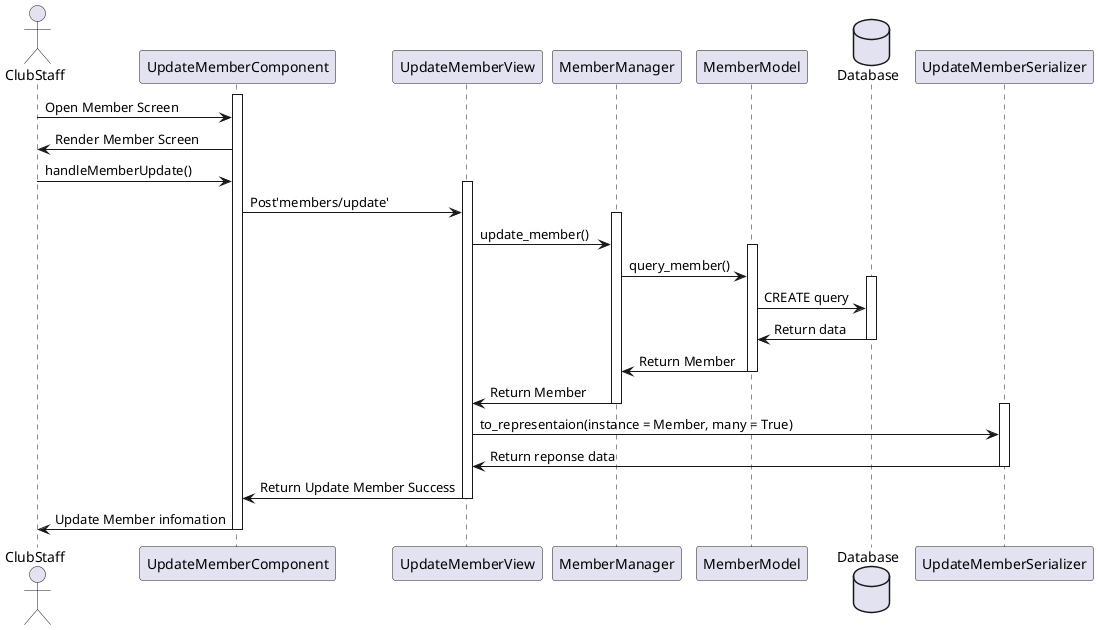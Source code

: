 @startuml
actor ClubStaff
activate UpdateMemberComponent
ClubStaff -> UpdateMemberComponent: Open Member Screen
UpdateMemberComponent -> ClubStaff: Render Member Screen
ClubStaff -> UpdateMemberComponent: handleMemberUpdate()
activate UpdateMemberView
UpdateMemberComponent -> UpdateMemberView:Post'members/update'
activate MemberManager
UpdateMemberView -> MemberManager: update_member()
activate MemberModel
MemberManager -> MemberModel: query_member()
database Database
activate Database
MemberModel -> Database: CREATE query
Database -> MemberModel: Return data
deactivate Database
MemberModel -> MemberManager: Return Member
deactivate MemberModel
MemberManager -> UpdateMemberView: Return Member
deactivate MemberManager
activate UpdateMemberSerializer
UpdateMemberView -> UpdateMemberSerializer: to_representaion(instance = Member, many = True)
UpdateMemberSerializer -> UpdateMemberView: Return reponse data
deactivate UpdateMemberSerializer
UpdateMemberView -> UpdateMemberComponent: Return Update Member Success
deactivate UpdateMemberView
UpdateMemberComponent -> ClubStaff: Update Member infomation
deactivate UpdateMemberComponent
@enduml